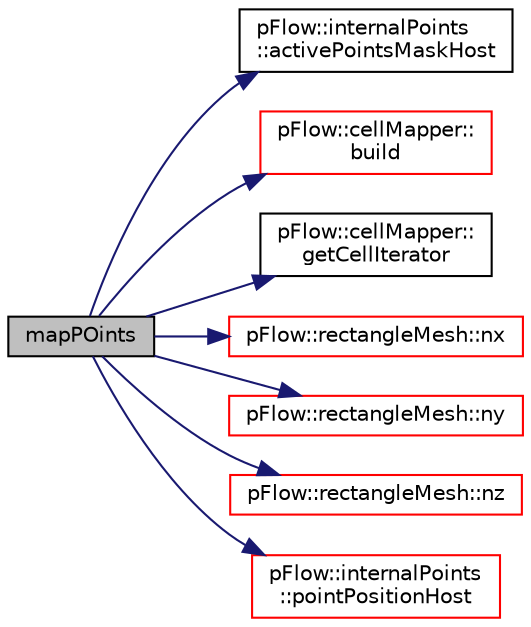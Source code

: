 digraph "mapPOints"
{
 // LATEX_PDF_SIZE
  edge [fontname="Helvetica",fontsize="10",labelfontname="Helvetica",labelfontsize="10"];
  node [fontname="Helvetica",fontsize="10",shape=record];
  rankdir="LR";
  Node1 [label="mapPOints",height=0.2,width=0.4,color="black", fillcolor="grey75", style="filled", fontcolor="black",tooltip=" "];
  Node1 -> Node2 [color="midnightblue",fontsize="10",style="solid",fontname="Helvetica"];
  Node2 [label="pFlow::internalPoints\l::activePointsMaskHost",height=0.2,width=0.4,color="black", fillcolor="white", style="filled",URL="$classpFlow_1_1internalPoints.html#a11e539af445d76bc607493d3018a84e4",tooltip=" "];
  Node1 -> Node3 [color="midnightblue",fontsize="10",style="solid",fontname="Helvetica"];
  Node3 [label="pFlow::cellMapper::\lbuild",height=0.2,width=0.4,color="red", fillcolor="white", style="filled",URL="$classpFlow_1_1cellMapper.html#a60249e57d6821a0ab67b8a263c4ef87a",tooltip=" "];
  Node1 -> Node8 [color="midnightblue",fontsize="10",style="solid",fontname="Helvetica"];
  Node8 [label="pFlow::cellMapper::\lgetCellIterator",height=0.2,width=0.4,color="black", fillcolor="white", style="filled",URL="$classpFlow_1_1cellMapper.html#a639ca8a7754aa6a5ede02cb5346b8fa3",tooltip=" "];
  Node1 -> Node9 [color="midnightblue",fontsize="10",style="solid",fontname="Helvetica"];
  Node9 [label="pFlow::rectangleMesh::nx",height=0.2,width=0.4,color="red", fillcolor="white", style="filled",URL="$classpFlow_1_1rectangleMesh.html#ae3ba6f0562a7ea0427b954a33ffc3e04",tooltip=" "];
  Node1 -> Node10 [color="midnightblue",fontsize="10",style="solid",fontname="Helvetica"];
  Node10 [label="pFlow::rectangleMesh::ny",height=0.2,width=0.4,color="red", fillcolor="white", style="filled",URL="$classpFlow_1_1rectangleMesh.html#ab766f53c2c464dceb9fa50353e8476fd",tooltip=" "];
  Node1 -> Node11 [color="midnightblue",fontsize="10",style="solid",fontname="Helvetica"];
  Node11 [label="pFlow::rectangleMesh::nz",height=0.2,width=0.4,color="red", fillcolor="white", style="filled",URL="$classpFlow_1_1rectangleMesh.html#a81faee268bfd6daa1c365f29a5424f38",tooltip=" "];
  Node1 -> Node12 [color="midnightblue",fontsize="10",style="solid",fontname="Helvetica"];
  Node12 [label="pFlow::internalPoints\l::pointPositionHost",height=0.2,width=0.4,color="red", fillcolor="white", style="filled",URL="$classpFlow_1_1internalPoints.html#a58f5ffef8009e40925a0c997f177ca47",tooltip=" "];
}
